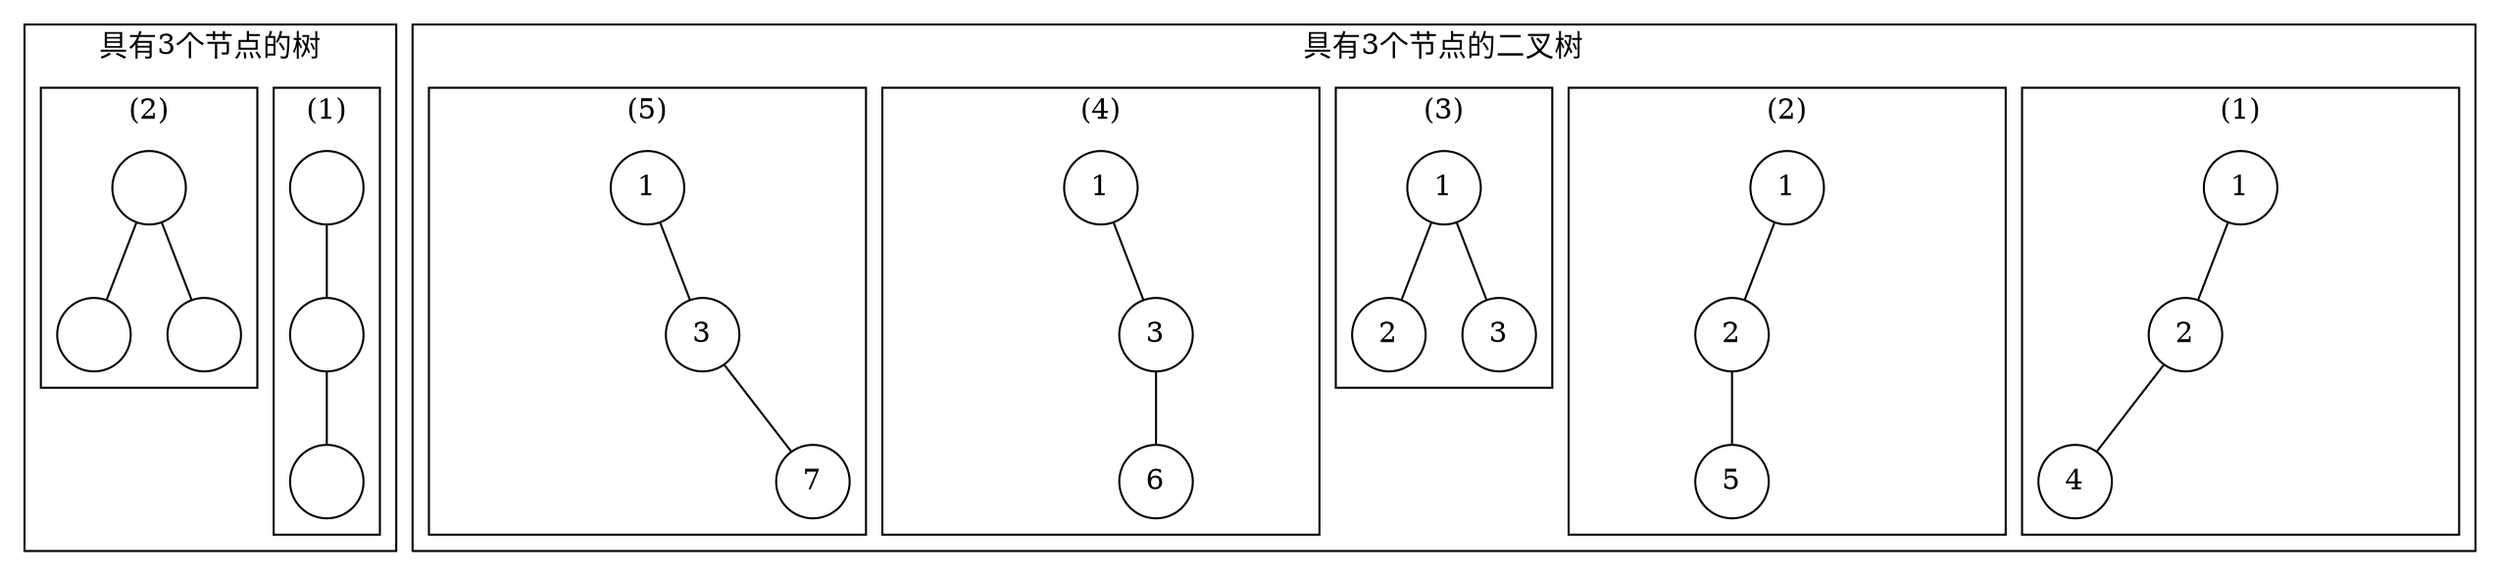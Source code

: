 // dot BiTree.dot | gvpr -c -f BiTree.gvpr | neato -n -Tpng -o BiTree.png

graph 6.3 {
    node[shape = circle]
    subgraph cluster_A {
        rank = same
        label = "具有3个节点的树"
        node[label = ""]       
        subgraph cluster_Aa{
            label = "(1)"
            Aa1--Aa2--Aa3
        }
        subgraph cluster_Ab{
            label = "(2)"
            Ab1--{Ab2 Ab3}
        }
    }
    subgraph cluster_B {
        label = "具有3个节点的二叉树"
        rankdir = LR
        subgraph cluster_Ba{
            label = "(1)"
            Ba1[label = 1]
            Ba2[label = 2]
            Ba3[label = 3]
            Ba4[label = 4]
            Ba5[label = 5]
            Ba6[label = 6]
            Ba7[label = 7]
            Ba1--Ba2
            Ba1--Ba3[style=invis]
            Ba2--Ba4
            Ba2--Ba5[style=invis]
            Ba3--Ba6[style=invis]
            Ba3--Ba7[style=invis]
            Ba3[style=invis]
            Ba5[style=invis]
            Ba6[style=invis]
            Ba7[style=invis]
        }
        subgraph cluster_Bb{
            label = "(2)"
            Bb1[label = 1]
            Bb2[label = 2]
            Bb3[label = 3]
            Bb4[label = 4]
            Bb5[label = 5]
            Bb6[label = 6]
            Bb7[label = 7]
            Bb1--Bb2
            Bb1--Bb3[style=invis]
            Bb2--Bb4[style=invis]
            Bb2--Bb5
            Bb3--Bb6[style=invis]
            Bb3--Bb7[style=invis]
            Bb3[style=invis]
            Bb4[style=invis]
            Bb6[style=invis]
            Bb7[style=invis]
        }
        subgraph cluster_Bc{
            label = "(3)"
            Bc1[label = 1]
            Bc2[label = 2]
            Bc3[label = 3]
            Bc1--{Bc2 Bc3}
        }
        subgraph cluster_Bd{
            label = "(4)"
            Bd1[label = 1]
            Bd2[label = 2]
            Bd3[label = 3]
            Bd4[label = 4]
            Bd5[label = 5]
            Bd6[label = 6]
            Bd7[label = 7]
            Bd1--Bd2[style=invis]
            Bd1--Bd3
            Bd2--Bd4[style=invis]
            Bd2--Bd5[style=invis]
            Bd3--Bd6
            Bd3--Bd7[style=invis]
            Bd2[style=invis]
            Bd4[style=invis]
            Bd5[style=invis]
            Bd7[style=invis]
        }
        subgraph cluster_Be{
            label = "(5)"
            Be1[label = 1]
            Be2[label = 2]
            Be3[label = 3]
            Be4[label = 4]
            Be5[label = 5]
            Be6[label = 6]
            Be7[label = 7]
            Be1--Be2[style=invis]
            Be1--Be3
            Be2--Be4[style=invis]
            Be2--Be5[style=invis]
            Be3--Be6[style=invis]
            Be3--Be7
            Be2[style=invis]
            Be4[style=invis]
            Be5[style=invis]
            Be6[style=invis]
        }
    }
}